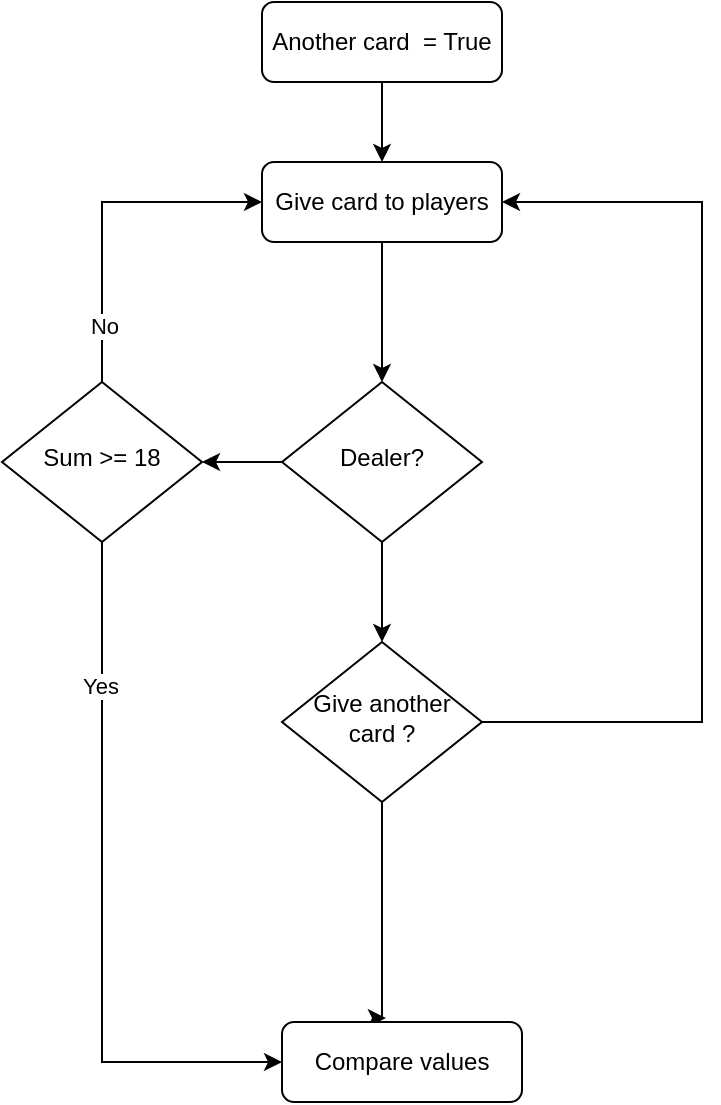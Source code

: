 <mxfile version="23.1.5" type="github">
  <diagram id="C5RBs43oDa-KdzZeNtuy" name="Page-1">
    <mxGraphModel dx="1386" dy="793" grid="1" gridSize="10" guides="1" tooltips="1" connect="1" arrows="1" fold="1" page="1" pageScale="1" pageWidth="827" pageHeight="1169" math="0" shadow="0">
      <root>
        <mxCell id="WIyWlLk6GJQsqaUBKTNV-0" />
        <mxCell id="WIyWlLk6GJQsqaUBKTNV-1" parent="WIyWlLk6GJQsqaUBKTNV-0" />
        <mxCell id="-_qPh53Lc6fpNR0PM6OT-3" value="" style="edgeStyle=orthogonalEdgeStyle;rounded=0;orthogonalLoop=1;jettySize=auto;html=1;" edge="1" parent="WIyWlLk6GJQsqaUBKTNV-1" source="WIyWlLk6GJQsqaUBKTNV-3" target="-_qPh53Lc6fpNR0PM6OT-0">
          <mxGeometry relative="1" as="geometry" />
        </mxCell>
        <mxCell id="WIyWlLk6GJQsqaUBKTNV-3" value="Another card&amp;nbsp; = True" style="rounded=1;whiteSpace=wrap;html=1;fontSize=12;glass=0;strokeWidth=1;shadow=0;" parent="WIyWlLk6GJQsqaUBKTNV-1" vertex="1">
          <mxGeometry x="160" y="10" width="120" height="40" as="geometry" />
        </mxCell>
        <mxCell id="-_qPh53Lc6fpNR0PM6OT-6" style="edgeStyle=orthogonalEdgeStyle;rounded=0;orthogonalLoop=1;jettySize=auto;html=1;exitX=1;exitY=0.5;exitDx=0;exitDy=0;entryX=1;entryY=0.5;entryDx=0;entryDy=0;" edge="1" parent="WIyWlLk6GJQsqaUBKTNV-1" source="WIyWlLk6GJQsqaUBKTNV-6" target="-_qPh53Lc6fpNR0PM6OT-0">
          <mxGeometry relative="1" as="geometry">
            <Array as="points">
              <mxPoint x="380" y="370" />
              <mxPoint x="380" y="110" />
            </Array>
          </mxGeometry>
        </mxCell>
        <mxCell id="-_qPh53Lc6fpNR0PM6OT-21" style="edgeStyle=orthogonalEdgeStyle;rounded=0;orthogonalLoop=1;jettySize=auto;html=1;entryX=0.433;entryY=-0.05;entryDx=0;entryDy=0;entryPerimeter=0;" edge="1" parent="WIyWlLk6GJQsqaUBKTNV-1" source="WIyWlLk6GJQsqaUBKTNV-6" target="-_qPh53Lc6fpNR0PM6OT-22">
          <mxGeometry relative="1" as="geometry">
            <mxPoint x="220" y="460" as="targetPoint" />
            <Array as="points">
              <mxPoint x="220" y="518" />
            </Array>
          </mxGeometry>
        </mxCell>
        <mxCell id="WIyWlLk6GJQsqaUBKTNV-6" value="Give another card ?" style="rhombus;whiteSpace=wrap;html=1;shadow=0;fontFamily=Helvetica;fontSize=12;align=center;strokeWidth=1;spacing=6;spacingTop=-4;" parent="WIyWlLk6GJQsqaUBKTNV-1" vertex="1">
          <mxGeometry x="170" y="330" width="100" height="80" as="geometry" />
        </mxCell>
        <mxCell id="-_qPh53Lc6fpNR0PM6OT-13" style="edgeStyle=orthogonalEdgeStyle;rounded=0;orthogonalLoop=1;jettySize=auto;html=1;exitX=0.5;exitY=1;exitDx=0;exitDy=0;entryX=0.5;entryY=0;entryDx=0;entryDy=0;" edge="1" parent="WIyWlLk6GJQsqaUBKTNV-1" source="-_qPh53Lc6fpNR0PM6OT-0" target="-_qPh53Lc6fpNR0PM6OT-7">
          <mxGeometry relative="1" as="geometry" />
        </mxCell>
        <mxCell id="-_qPh53Lc6fpNR0PM6OT-0" value="Give card to players" style="rounded=1;whiteSpace=wrap;html=1;fontSize=12;glass=0;strokeWidth=1;shadow=0;" vertex="1" parent="WIyWlLk6GJQsqaUBKTNV-1">
          <mxGeometry x="160" y="90" width="120" height="40" as="geometry" />
        </mxCell>
        <mxCell id="-_qPh53Lc6fpNR0PM6OT-12" value="" style="edgeStyle=orthogonalEdgeStyle;rounded=0;orthogonalLoop=1;jettySize=auto;html=1;" edge="1" parent="WIyWlLk6GJQsqaUBKTNV-1" source="-_qPh53Lc6fpNR0PM6OT-7" target="WIyWlLk6GJQsqaUBKTNV-6">
          <mxGeometry relative="1" as="geometry" />
        </mxCell>
        <mxCell id="-_qPh53Lc6fpNR0PM6OT-15" value="" style="edgeStyle=orthogonalEdgeStyle;rounded=0;orthogonalLoop=1;jettySize=auto;html=1;" edge="1" parent="WIyWlLk6GJQsqaUBKTNV-1" source="-_qPh53Lc6fpNR0PM6OT-7" target="-_qPh53Lc6fpNR0PM6OT-14">
          <mxGeometry relative="1" as="geometry" />
        </mxCell>
        <mxCell id="-_qPh53Lc6fpNR0PM6OT-7" value="Dealer?" style="rhombus;whiteSpace=wrap;html=1;shadow=0;fontFamily=Helvetica;fontSize=12;align=center;strokeWidth=1;spacing=6;spacingTop=-4;" vertex="1" parent="WIyWlLk6GJQsqaUBKTNV-1">
          <mxGeometry x="170" y="200" width="100" height="80" as="geometry" />
        </mxCell>
        <mxCell id="-_qPh53Lc6fpNR0PM6OT-16" style="edgeStyle=orthogonalEdgeStyle;rounded=0;orthogonalLoop=1;jettySize=auto;html=1;entryX=0;entryY=0.5;entryDx=0;entryDy=0;" edge="1" parent="WIyWlLk6GJQsqaUBKTNV-1" source="-_qPh53Lc6fpNR0PM6OT-14" target="-_qPh53Lc6fpNR0PM6OT-22">
          <mxGeometry relative="1" as="geometry">
            <mxPoint x="80" y="540" as="targetPoint" />
            <Array as="points">
              <mxPoint x="80" y="540" />
            </Array>
          </mxGeometry>
        </mxCell>
        <mxCell id="-_qPh53Lc6fpNR0PM6OT-23" value="Yes" style="edgeLabel;html=1;align=center;verticalAlign=middle;resizable=0;points=[];" vertex="1" connectable="0" parent="-_qPh53Lc6fpNR0PM6OT-16">
          <mxGeometry x="-0.589" y="-1" relative="1" as="geometry">
            <mxPoint as="offset" />
          </mxGeometry>
        </mxCell>
        <mxCell id="-_qPh53Lc6fpNR0PM6OT-26" style="edgeStyle=orthogonalEdgeStyle;rounded=0;orthogonalLoop=1;jettySize=auto;html=1;entryX=0;entryY=0.5;entryDx=0;entryDy=0;" edge="1" parent="WIyWlLk6GJQsqaUBKTNV-1" source="-_qPh53Lc6fpNR0PM6OT-14" target="-_qPh53Lc6fpNR0PM6OT-0">
          <mxGeometry relative="1" as="geometry">
            <Array as="points">
              <mxPoint x="80" y="110" />
            </Array>
          </mxGeometry>
        </mxCell>
        <mxCell id="-_qPh53Lc6fpNR0PM6OT-27" value="No" style="edgeLabel;html=1;align=center;verticalAlign=middle;resizable=0;points=[];" vertex="1" connectable="0" parent="-_qPh53Lc6fpNR0PM6OT-26">
          <mxGeometry x="-0.671" y="-1" relative="1" as="geometry">
            <mxPoint as="offset" />
          </mxGeometry>
        </mxCell>
        <mxCell id="-_qPh53Lc6fpNR0PM6OT-14" value="Sum &amp;gt;= 18" style="rhombus;whiteSpace=wrap;html=1;shadow=0;fontFamily=Helvetica;fontSize=12;align=center;strokeWidth=1;spacing=6;spacingTop=-4;" vertex="1" parent="WIyWlLk6GJQsqaUBKTNV-1">
          <mxGeometry x="30" y="200" width="100" height="80" as="geometry" />
        </mxCell>
        <mxCell id="-_qPh53Lc6fpNR0PM6OT-22" value="Compare values" style="rounded=1;whiteSpace=wrap;html=1;fontSize=12;glass=0;strokeWidth=1;shadow=0;" vertex="1" parent="WIyWlLk6GJQsqaUBKTNV-1">
          <mxGeometry x="170" y="520" width="120" height="40" as="geometry" />
        </mxCell>
      </root>
    </mxGraphModel>
  </diagram>
</mxfile>
